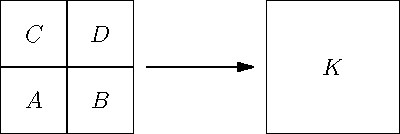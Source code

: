 size(200,200);

pair shift = (2,0);

pair p1 = (0,0) + shift;
pair p2 = (1,0) + shift;
pair p3 = (1,1) + shift;
pair p4 = (0,1) + shift;

draw(p1--p2--p3--p4--cycle);
label("$K$",0.25*(p1+p2+p3+p4));

pair p5 = p1 - shift;
pair p6 = p2 - shift;
pair p7 = p3 - shift;
pair p8 = p4 - shift;
pair p9 = 0.5*(p5 + p6);
pair p10= 0.5*(p7 + p8);
pair p11= 0.5*(p5 + p8);
pair p12= 0.5*(p6 + p7);
pair p13 = 0.25*(p5+p6+p7+p8);

draw(p5--p6--p7--p8--cycle);
draw(p9--p10);
draw(p11--p12);

label("$A$", 0.25*(p5+p9+p11+p13));
label("$B$", 0.25*(p9+p13+p6+p12));
label("$C$", 0.25*(p11+p13+p10+p8));
label("$D$", 0.25*(p13+p12+p7+p10));

draw((1.1,0.5)--(1.9,0.5), Arrow);
